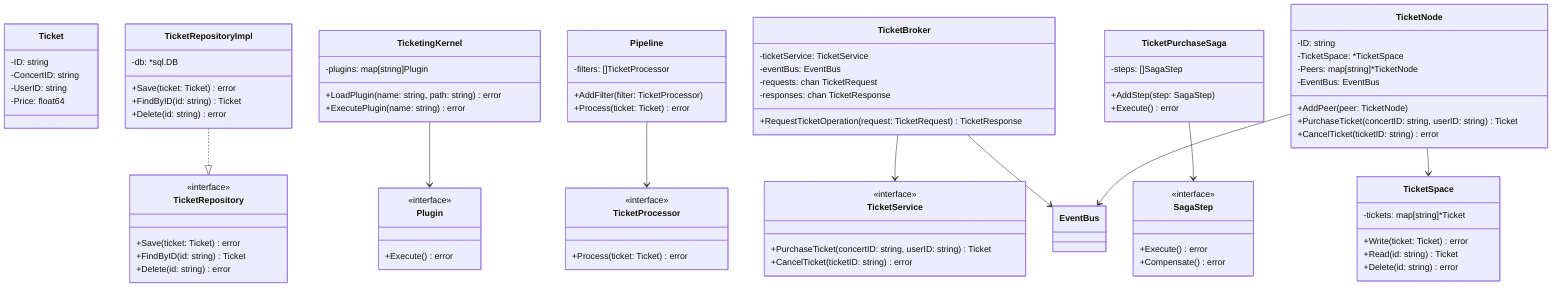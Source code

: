classDiagram
    class Ticket {
        -ID: string
        -ConcertID: string
        -UserID: string
        -Price: float64
    }

    class TicketService {
        <<interface>>
        +PurchaseTicket(concertID: string, userID: string) Ticket
        +CancelTicket(ticketID: string) error
    }

    class TicketRepository {
        <<interface>>
        +Save(ticket: Ticket) error
        +FindByID(id: string) Ticket
        +Delete(id: string) error
    }

    class TicketRepositoryImpl {
        -db: *sql.DB
        +Save(ticket: Ticket) error
        +FindByID(id: string) Ticket
        +Delete(id: string) error
    }

    class TicketingKernel {
        -plugins: map[string]Plugin
        +LoadPlugin(name: string, path: string) error
        +ExecutePlugin(name: string) error
    }

    class Plugin {
        <<interface>>
        +Execute() error
    }

    class Pipeline {
        -filters: []TicketProcessor
        +AddFilter(filter: TicketProcessor)
        +Process(ticket: Ticket) error
    }

    class TicketProcessor {
        <<interface>>
        +Process(ticket: Ticket) error
    }

    class TicketBroker {
        -ticketService: TicketService
        -eventBus: EventBus
        -requests: chan TicketRequest
        -responses: chan TicketResponse
        +RequestTicketOperation(request: TicketRequest) TicketResponse
    }

    class TicketSpace {
        -tickets: map[string]*Ticket
        +Write(ticket: Ticket) error
        +Read(id: string) Ticket
        +Delete(id: string) error
    }

    class TicketPurchaseSaga {
        -steps: []SagaStep
        +AddStep(step: SagaStep)
        +Execute() error
    }

    class SagaStep {
        <<interface>>
        +Execute() error
        +Compensate() error
    }

    class TicketNode {
        -ID: string
        -TicketSpace: *TicketSpace
        -Peers: map[string]*TicketNode
        -EventBus: EventBus
        +AddPeer(peer: TicketNode)
        +PurchaseTicket(concertID: string, userID: string) Ticket
        +CancelTicket(ticketID: string) error
    }

    TicketRepositoryImpl ..|> TicketRepository
    TicketingKernel --> Plugin
    Pipeline --> TicketProcessor
    TicketBroker --> TicketService
    TicketBroker --> EventBus
    TicketPurchaseSaga --> SagaStep
    TicketNode --> TicketSpace
    TicketNode --> EventBus
